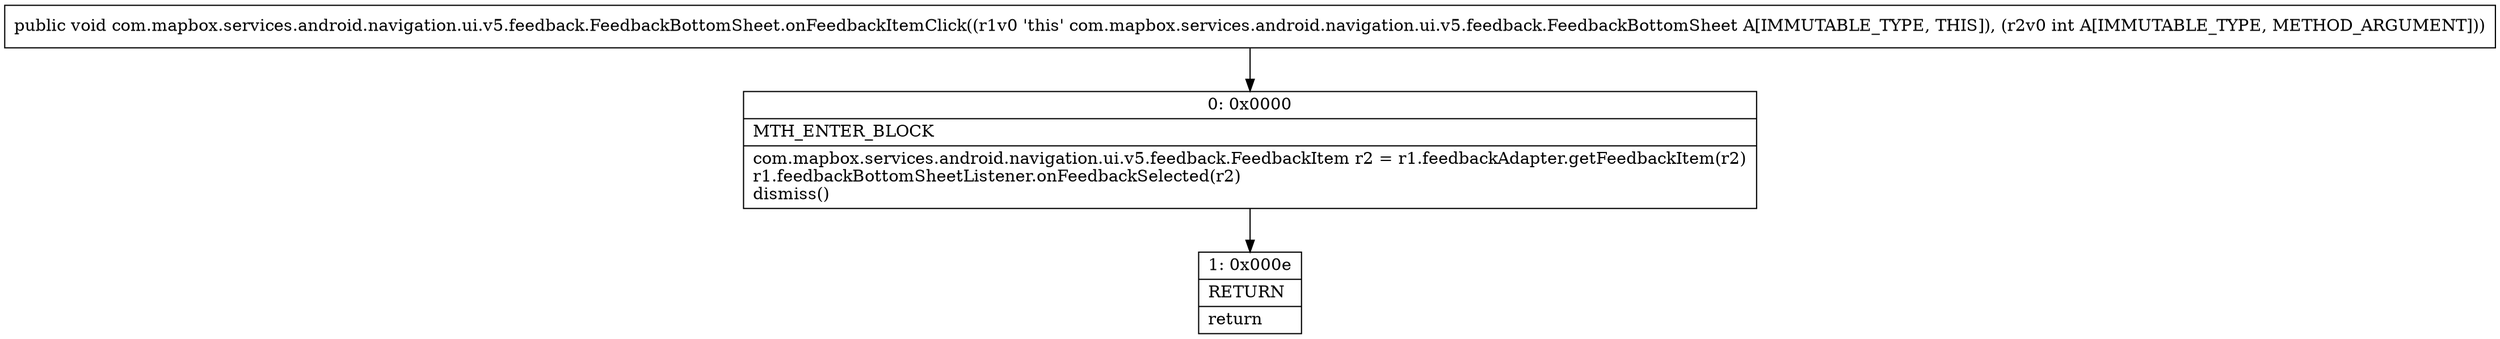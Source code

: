 digraph "CFG forcom.mapbox.services.android.navigation.ui.v5.feedback.FeedbackBottomSheet.onFeedbackItemClick(I)V" {
Node_0 [shape=record,label="{0\:\ 0x0000|MTH_ENTER_BLOCK\l|com.mapbox.services.android.navigation.ui.v5.feedback.FeedbackItem r2 = r1.feedbackAdapter.getFeedbackItem(r2)\lr1.feedbackBottomSheetListener.onFeedbackSelected(r2)\ldismiss()\l}"];
Node_1 [shape=record,label="{1\:\ 0x000e|RETURN\l|return\l}"];
MethodNode[shape=record,label="{public void com.mapbox.services.android.navigation.ui.v5.feedback.FeedbackBottomSheet.onFeedbackItemClick((r1v0 'this' com.mapbox.services.android.navigation.ui.v5.feedback.FeedbackBottomSheet A[IMMUTABLE_TYPE, THIS]), (r2v0 int A[IMMUTABLE_TYPE, METHOD_ARGUMENT])) }"];
MethodNode -> Node_0;
Node_0 -> Node_1;
}

